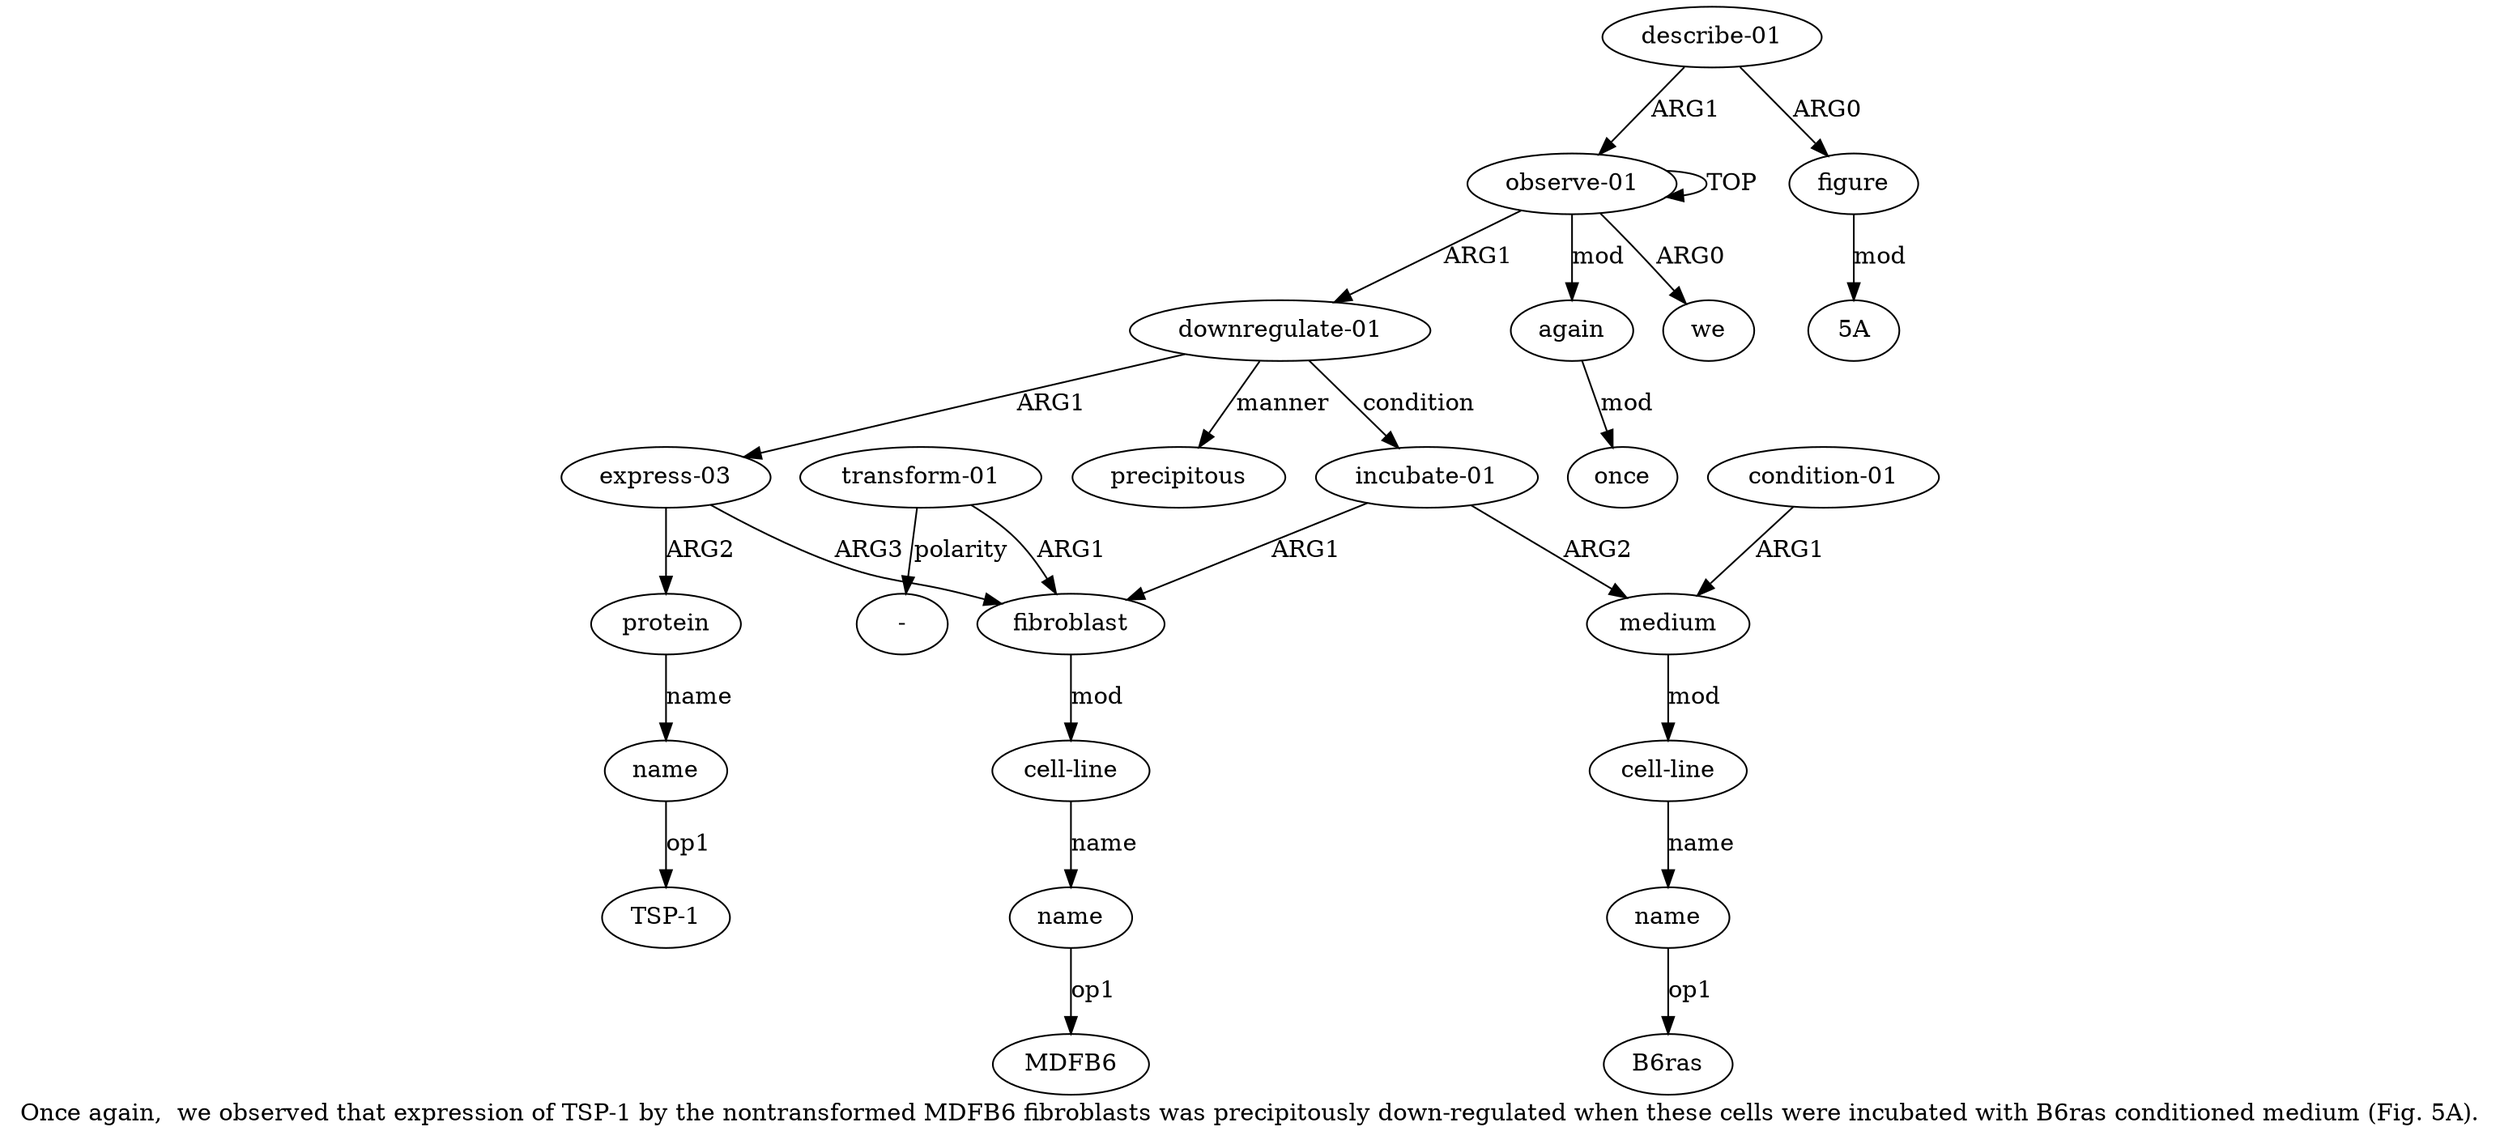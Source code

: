 digraph  {
	graph [label="Once again,  we observed that expression of TSP-1 by the nontransformed MDFB6 fibroblasts was precipitously down-regulated when \
these cells were incubated with B6ras conditioned medium (Fig. 5A)."];
	node [label="\N"];
	"a9 -"	 [color=black,
		gold_ind=-1,
		gold_label="-",
		label="-",
		test_ind=-1,
		test_label="-"];
	"a19 5A"	 [color=black,
		gold_ind=-1,
		gold_label="5A",
		label="5A",
		test_ind=-1,
		test_label="5A"];
	"a8 MDFB6"	 [color=black,
		gold_ind=-1,
		gold_label=MDFB6,
		label=MDFB6,
		test_ind=-1,
		test_label=MDFB6];
	a15	 [color=black,
		gold_ind=15,
		gold_label=name,
		label=name,
		test_ind=15,
		test_label=name];
	"a15 B6ras"	 [color=black,
		gold_ind=-1,
		gold_label=B6ras,
		label=B6ras,
		test_ind=-1,
		test_label=B6ras];
	a15 -> "a15 B6ras" [key=0,
	color=black,
	gold_label=op1,
	label=op1,
	test_label=op1];
a14 [color=black,
	gold_ind=14,
	gold_label="cell-line",
	label="cell-line",
	test_ind=14,
	test_label="cell-line"];
a14 -> a15 [key=0,
color=black,
gold_label=name,
label=name,
test_label=name];
a17 [color=black,
gold_ind=17,
gold_label=once,
label=once,
test_ind=17,
test_label=once];
a16 [color=black,
gold_ind=16,
gold_label=again,
label=again,
test_ind=16,
test_label=again];
a16 -> a17 [key=0,
color=black,
gold_label=mod,
label=mod,
test_label=mod];
a11 [color=black,
gold_ind=11,
gold_label="incubate-01",
label="incubate-01",
test_ind=11,
test_label="incubate-01"];
a12 [color=black,
gold_ind=12,
gold_label=medium,
label=medium,
test_ind=12,
test_label=medium];
a11 -> a12 [key=0,
color=black,
gold_label=ARG2,
label=ARG2,
test_label=ARG2];
a6 [color=black,
gold_ind=6,
gold_label=fibroblast,
label=fibroblast,
test_ind=6,
test_label=fibroblast];
a11 -> a6 [key=0,
color=black,
gold_label=ARG1,
label=ARG1,
test_label=ARG1];
a10 [color=black,
gold_ind=10,
gold_label=precipitous,
label=precipitous,
test_ind=10,
test_label=precipitous];
a13 [color=black,
gold_ind=13,
gold_label="condition-01",
label="condition-01",
test_ind=13,
test_label="condition-01"];
a13 -> a12 [key=0,
color=black,
gold_label=ARG1,
label=ARG1,
test_label=ARG1];
a12 -> a14 [key=0,
color=black,
gold_label=mod,
label=mod,
test_label=mod];
a19 [color=black,
gold_ind=19,
gold_label=figure,
label=figure,
test_ind=19,
test_label=figure];
a19 -> "a19 5A" [key=0,
color=black,
gold_label=mod,
label=mod,
test_label=mod];
a18 [color=black,
gold_ind=18,
gold_label="describe-01",
label="describe-01",
test_ind=18,
test_label="describe-01"];
a18 -> a19 [key=0,
color=black,
gold_label=ARG0,
label=ARG0,
test_label=ARG0];
a0 [color=black,
gold_ind=0,
gold_label="observe-01",
label="observe-01",
test_ind=0,
test_label="observe-01"];
a18 -> a0 [key=0,
color=black,
gold_label=ARG1,
label=ARG1,
test_label=ARG1];
a1 [color=black,
gold_ind=1,
gold_label=we,
label=we,
test_ind=1,
test_label=we];
a0 -> a16 [key=0,
color=black,
gold_label=mod,
label=mod,
test_label=mod];
a0 -> a1 [key=0,
color=black,
gold_label=ARG0,
label=ARG0,
test_label=ARG0];
a0 -> a0 [key=0,
color=black,
gold_label=TOP,
label=TOP,
test_label=TOP];
a2 [color=black,
gold_ind=2,
gold_label="downregulate-01",
label="downregulate-01",
test_ind=2,
test_label="downregulate-01"];
a0 -> a2 [key=0,
color=black,
gold_label=ARG1,
label=ARG1,
test_label=ARG1];
a3 [color=black,
gold_ind=3,
gold_label="express-03",
label="express-03",
test_ind=3,
test_label="express-03"];
a4 [color=black,
gold_ind=4,
gold_label=protein,
label=protein,
test_ind=4,
test_label=protein];
a3 -> a4 [key=0,
color=black,
gold_label=ARG2,
label=ARG2,
test_label=ARG2];
a3 -> a6 [key=0,
color=black,
gold_label=ARG3,
label=ARG3,
test_label=ARG3];
a2 -> a11 [key=0,
color=black,
gold_label=condition,
label=condition,
test_label=condition];
a2 -> a10 [key=0,
color=black,
gold_label=manner,
label=manner,
test_label=manner];
a2 -> a3 [key=0,
color=black,
gold_label=ARG1,
label=ARG1,
test_label=ARG1];
a5 [color=black,
gold_ind=5,
gold_label=name,
label=name,
test_ind=5,
test_label=name];
"a5 TSP-1" [color=black,
gold_ind=-1,
gold_label="TSP-1",
label="TSP-1",
test_ind=-1,
test_label="TSP-1"];
a5 -> "a5 TSP-1" [key=0,
color=black,
gold_label=op1,
label=op1,
test_label=op1];
a4 -> a5 [key=0,
color=black,
gold_label=name,
label=name,
test_label=name];
a7 [color=black,
gold_ind=7,
gold_label="cell-line",
label="cell-line",
test_ind=7,
test_label="cell-line"];
a8 [color=black,
gold_ind=8,
gold_label=name,
label=name,
test_ind=8,
test_label=name];
a7 -> a8 [key=0,
color=black,
gold_label=name,
label=name,
test_label=name];
a6 -> a7 [key=0,
color=black,
gold_label=mod,
label=mod,
test_label=mod];
a9 [color=black,
gold_ind=9,
gold_label="transform-01",
label="transform-01",
test_ind=9,
test_label="transform-01"];
a9 -> "a9 -" [key=0,
color=black,
gold_label=polarity,
label=polarity,
test_label=polarity];
a9 -> a6 [key=0,
color=black,
gold_label=ARG1,
label=ARG1,
test_label=ARG1];
a8 -> "a8 MDFB6" [key=0,
color=black,
gold_label=op1,
label=op1,
test_label=op1];
}
